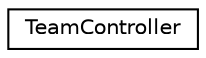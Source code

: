 digraph "Graphical Class Hierarchy"
{
  edge [fontname="Helvetica",fontsize="10",labelfontname="Helvetica",labelfontsize="10"];
  node [fontname="Helvetica",fontsize="10",shape=record];
  rankdir="LR";
  Node1 [label="TeamController",height=0.2,width=0.4,color="black", fillcolor="white", style="filled",URL="$class_team_controller.html"];
}
